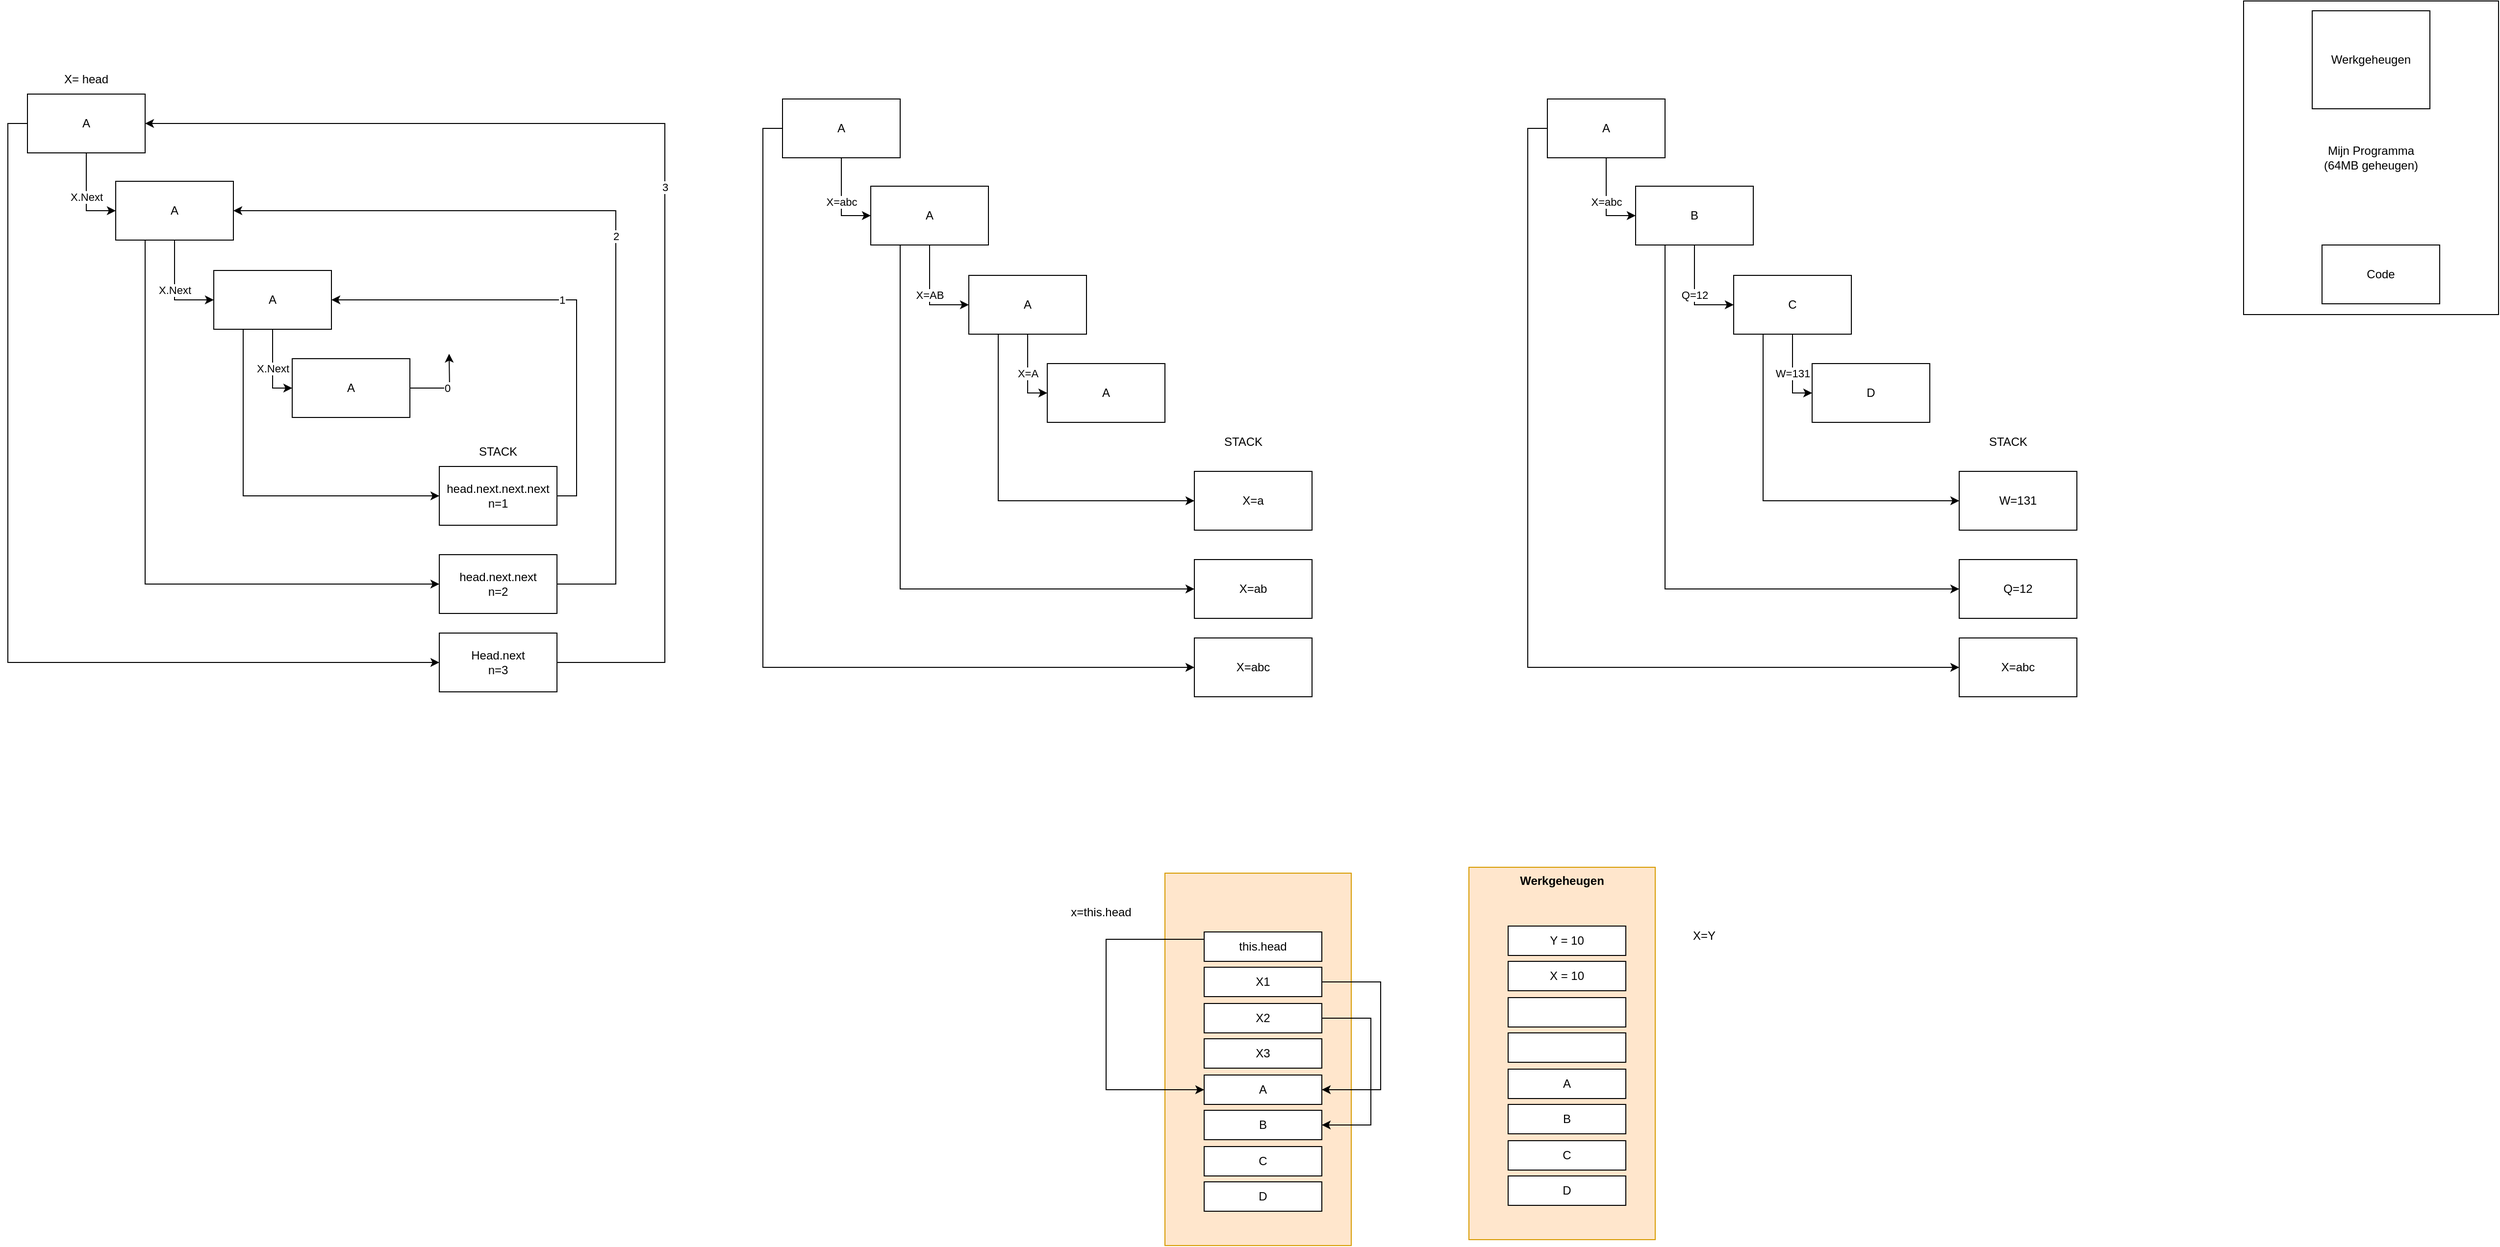 <mxfile version="14.3.0" type="device"><diagram id="ecUudWo0LYHl0jjhkQ_e" name="Pagina-1"><mxGraphModel dx="3558" dy="1210" grid="1" gridSize="10" guides="1" tooltips="1" connect="1" arrows="1" fold="1" page="1" pageScale="1" pageWidth="827" pageHeight="1169" math="0" shadow="0"><root><mxCell id="0"/><mxCell id="1" parent="0"/><mxCell id="P73Tg2ISlmLh5yfWLVT0-62" value="Werkgeheugen" style="rounded=0;whiteSpace=wrap;html=1;fontStyle=0;fillColor=#ffe6cc;strokeColor=#d79b00;" vertex="1" parent="1"><mxGeometry x="-220" y="910" width="190" height="380" as="geometry"/></mxCell><mxCell id="P73Tg2ISlmLh5yfWLVT0-18" value="Mijn Programma&lt;br&gt;(64MB geheugen)" style="rounded=0;whiteSpace=wrap;html=1;" vertex="1" parent="1"><mxGeometry x="880" y="20" width="260" height="320" as="geometry"/></mxCell><mxCell id="P73Tg2ISlmLh5yfWLVT0-9" value="X=abc" style="edgeStyle=orthogonalEdgeStyle;rounded=0;orthogonalLoop=1;jettySize=auto;html=1;exitX=0.5;exitY=1;exitDx=0;exitDy=0;entryX=0;entryY=0.5;entryDx=0;entryDy=0;" edge="1" parent="1" source="P73Tg2ISlmLh5yfWLVT0-1" target="P73Tg2ISlmLh5yfWLVT0-2"><mxGeometry relative="1" as="geometry"/></mxCell><mxCell id="P73Tg2ISlmLh5yfWLVT0-12" style="edgeStyle=orthogonalEdgeStyle;rounded=0;orthogonalLoop=1;jettySize=auto;html=1;exitX=0;exitY=0.5;exitDx=0;exitDy=0;entryX=0;entryY=0.5;entryDx=0;entryDy=0;" edge="1" parent="1" source="P73Tg2ISlmLh5yfWLVT0-1" target="P73Tg2ISlmLh5yfWLVT0-6"><mxGeometry relative="1" as="geometry"/></mxCell><mxCell id="P73Tg2ISlmLh5yfWLVT0-1" value="A" style="rounded=0;whiteSpace=wrap;html=1;" vertex="1" parent="1"><mxGeometry x="170" y="120" width="120" height="60" as="geometry"/></mxCell><mxCell id="P73Tg2ISlmLh5yfWLVT0-10" value="Q=12" style="edgeStyle=orthogonalEdgeStyle;rounded=0;orthogonalLoop=1;jettySize=auto;html=1;exitX=0.5;exitY=1;exitDx=0;exitDy=0;entryX=0;entryY=0.5;entryDx=0;entryDy=0;" edge="1" parent="1" source="P73Tg2ISlmLh5yfWLVT0-2" target="P73Tg2ISlmLh5yfWLVT0-3"><mxGeometry relative="1" as="geometry"/></mxCell><mxCell id="P73Tg2ISlmLh5yfWLVT0-13" style="edgeStyle=orthogonalEdgeStyle;rounded=0;orthogonalLoop=1;jettySize=auto;html=1;exitX=0.25;exitY=1;exitDx=0;exitDy=0;entryX=0;entryY=0.5;entryDx=0;entryDy=0;" edge="1" parent="1" source="P73Tg2ISlmLh5yfWLVT0-2" target="P73Tg2ISlmLh5yfWLVT0-7"><mxGeometry relative="1" as="geometry"/></mxCell><mxCell id="P73Tg2ISlmLh5yfWLVT0-2" value="B" style="rounded=0;whiteSpace=wrap;html=1;" vertex="1" parent="1"><mxGeometry x="260" y="209" width="120" height="60" as="geometry"/></mxCell><mxCell id="P73Tg2ISlmLh5yfWLVT0-11" value="W=131" style="edgeStyle=orthogonalEdgeStyle;rounded=0;orthogonalLoop=1;jettySize=auto;html=1;exitX=0.5;exitY=1;exitDx=0;exitDy=0;entryX=0;entryY=0.5;entryDx=0;entryDy=0;" edge="1" parent="1" source="P73Tg2ISlmLh5yfWLVT0-3" target="P73Tg2ISlmLh5yfWLVT0-4"><mxGeometry relative="1" as="geometry"/></mxCell><mxCell id="P73Tg2ISlmLh5yfWLVT0-14" style="edgeStyle=orthogonalEdgeStyle;rounded=0;orthogonalLoop=1;jettySize=auto;html=1;exitX=0.25;exitY=1;exitDx=0;exitDy=0;entryX=0;entryY=0.5;entryDx=0;entryDy=0;" edge="1" parent="1" source="P73Tg2ISlmLh5yfWLVT0-3" target="P73Tg2ISlmLh5yfWLVT0-8"><mxGeometry relative="1" as="geometry"/></mxCell><mxCell id="P73Tg2ISlmLh5yfWLVT0-3" value="C" style="rounded=0;whiteSpace=wrap;html=1;" vertex="1" parent="1"><mxGeometry x="360" y="300" width="120" height="60" as="geometry"/></mxCell><mxCell id="P73Tg2ISlmLh5yfWLVT0-4" value="D" style="rounded=0;whiteSpace=wrap;html=1;" vertex="1" parent="1"><mxGeometry x="440" y="390" width="120" height="60" as="geometry"/></mxCell><mxCell id="P73Tg2ISlmLh5yfWLVT0-6" value="X=abc" style="rounded=0;whiteSpace=wrap;html=1;" vertex="1" parent="1"><mxGeometry x="590" y="670" width="120" height="60" as="geometry"/></mxCell><mxCell id="P73Tg2ISlmLh5yfWLVT0-7" value="Q=12" style="rounded=0;whiteSpace=wrap;html=1;" vertex="1" parent="1"><mxGeometry x="590" y="590" width="120" height="60" as="geometry"/></mxCell><mxCell id="P73Tg2ISlmLh5yfWLVT0-8" value="W=131" style="rounded=0;whiteSpace=wrap;html=1;" vertex="1" parent="1"><mxGeometry x="590" y="500" width="120" height="60" as="geometry"/></mxCell><mxCell id="P73Tg2ISlmLh5yfWLVT0-15" value="STACK" style="text;html=1;strokeColor=none;fillColor=none;align=center;verticalAlign=middle;whiteSpace=wrap;rounded=0;" vertex="1" parent="1"><mxGeometry x="620" y="460" width="40" height="20" as="geometry"/></mxCell><mxCell id="P73Tg2ISlmLh5yfWLVT0-16" value="Werkgeheugen" style="rounded=0;whiteSpace=wrap;html=1;" vertex="1" parent="1"><mxGeometry x="950" y="30" width="120" height="100" as="geometry"/></mxCell><mxCell id="P73Tg2ISlmLh5yfWLVT0-17" value="Code" style="rounded=0;whiteSpace=wrap;html=1;" vertex="1" parent="1"><mxGeometry x="960" y="269" width="120" height="60" as="geometry"/></mxCell><mxCell id="P73Tg2ISlmLh5yfWLVT0-19" value="X=abc" style="edgeStyle=orthogonalEdgeStyle;rounded=0;orthogonalLoop=1;jettySize=auto;html=1;exitX=0.5;exitY=1;exitDx=0;exitDy=0;entryX=0;entryY=0.5;entryDx=0;entryDy=0;" edge="1" source="P73Tg2ISlmLh5yfWLVT0-21" target="P73Tg2ISlmLh5yfWLVT0-24" parent="1"><mxGeometry relative="1" as="geometry"/></mxCell><mxCell id="P73Tg2ISlmLh5yfWLVT0-20" style="edgeStyle=orthogonalEdgeStyle;rounded=0;orthogonalLoop=1;jettySize=auto;html=1;exitX=0;exitY=0.5;exitDx=0;exitDy=0;entryX=0;entryY=0.5;entryDx=0;entryDy=0;" edge="1" source="P73Tg2ISlmLh5yfWLVT0-21" target="P73Tg2ISlmLh5yfWLVT0-29" parent="1"><mxGeometry relative="1" as="geometry"/></mxCell><mxCell id="P73Tg2ISlmLh5yfWLVT0-21" value="A" style="rounded=0;whiteSpace=wrap;html=1;" vertex="1" parent="1"><mxGeometry x="-610" y="120" width="120" height="60" as="geometry"/></mxCell><mxCell id="P73Tg2ISlmLh5yfWLVT0-22" value="X=AB" style="edgeStyle=orthogonalEdgeStyle;rounded=0;orthogonalLoop=1;jettySize=auto;html=1;exitX=0.5;exitY=1;exitDx=0;exitDy=0;entryX=0;entryY=0.5;entryDx=0;entryDy=0;" edge="1" source="P73Tg2ISlmLh5yfWLVT0-24" target="P73Tg2ISlmLh5yfWLVT0-27" parent="1"><mxGeometry relative="1" as="geometry"/></mxCell><mxCell id="P73Tg2ISlmLh5yfWLVT0-23" style="edgeStyle=orthogonalEdgeStyle;rounded=0;orthogonalLoop=1;jettySize=auto;html=1;exitX=0.25;exitY=1;exitDx=0;exitDy=0;entryX=0;entryY=0.5;entryDx=0;entryDy=0;" edge="1" source="P73Tg2ISlmLh5yfWLVT0-24" target="P73Tg2ISlmLh5yfWLVT0-30" parent="1"><mxGeometry relative="1" as="geometry"/></mxCell><mxCell id="P73Tg2ISlmLh5yfWLVT0-24" value="A" style="rounded=0;whiteSpace=wrap;html=1;" vertex="1" parent="1"><mxGeometry x="-520" y="209" width="120" height="60" as="geometry"/></mxCell><mxCell id="P73Tg2ISlmLh5yfWLVT0-25" value="X=A" style="edgeStyle=orthogonalEdgeStyle;rounded=0;orthogonalLoop=1;jettySize=auto;html=1;exitX=0.5;exitY=1;exitDx=0;exitDy=0;entryX=0;entryY=0.5;entryDx=0;entryDy=0;" edge="1" source="P73Tg2ISlmLh5yfWLVT0-27" target="P73Tg2ISlmLh5yfWLVT0-28" parent="1"><mxGeometry relative="1" as="geometry"/></mxCell><mxCell id="P73Tg2ISlmLh5yfWLVT0-26" style="edgeStyle=orthogonalEdgeStyle;rounded=0;orthogonalLoop=1;jettySize=auto;html=1;exitX=0.25;exitY=1;exitDx=0;exitDy=0;entryX=0;entryY=0.5;entryDx=0;entryDy=0;" edge="1" source="P73Tg2ISlmLh5yfWLVT0-27" target="P73Tg2ISlmLh5yfWLVT0-31" parent="1"><mxGeometry relative="1" as="geometry"/></mxCell><mxCell id="P73Tg2ISlmLh5yfWLVT0-27" value="A" style="rounded=0;whiteSpace=wrap;html=1;" vertex="1" parent="1"><mxGeometry x="-420" y="300" width="120" height="60" as="geometry"/></mxCell><mxCell id="P73Tg2ISlmLh5yfWLVT0-28" value="A" style="rounded=0;whiteSpace=wrap;html=1;" vertex="1" parent="1"><mxGeometry x="-340" y="390" width="120" height="60" as="geometry"/></mxCell><mxCell id="P73Tg2ISlmLh5yfWLVT0-29" value="X=abc" style="rounded=0;whiteSpace=wrap;html=1;" vertex="1" parent="1"><mxGeometry x="-190" y="670" width="120" height="60" as="geometry"/></mxCell><mxCell id="P73Tg2ISlmLh5yfWLVT0-30" value="X=ab" style="rounded=0;whiteSpace=wrap;html=1;" vertex="1" parent="1"><mxGeometry x="-190" y="590" width="120" height="60" as="geometry"/></mxCell><mxCell id="P73Tg2ISlmLh5yfWLVT0-31" value="X=a" style="rounded=0;whiteSpace=wrap;html=1;" vertex="1" parent="1"><mxGeometry x="-190" y="500" width="120" height="60" as="geometry"/></mxCell><mxCell id="P73Tg2ISlmLh5yfWLVT0-32" value="STACK" style="text;html=1;strokeColor=none;fillColor=none;align=center;verticalAlign=middle;whiteSpace=wrap;rounded=0;" vertex="1" parent="1"><mxGeometry x="-160" y="460" width="40" height="20" as="geometry"/></mxCell><mxCell id="P73Tg2ISlmLh5yfWLVT0-33" value="X.Next" style="edgeStyle=orthogonalEdgeStyle;rounded=0;orthogonalLoop=1;jettySize=auto;html=1;exitX=0.5;exitY=1;exitDx=0;exitDy=0;entryX=0;entryY=0.5;entryDx=0;entryDy=0;" edge="1" source="P73Tg2ISlmLh5yfWLVT0-35" target="P73Tg2ISlmLh5yfWLVT0-38" parent="1"><mxGeometry relative="1" as="geometry"/></mxCell><mxCell id="P73Tg2ISlmLh5yfWLVT0-34" style="edgeStyle=orthogonalEdgeStyle;rounded=0;orthogonalLoop=1;jettySize=auto;html=1;exitX=0;exitY=0.5;exitDx=0;exitDy=0;entryX=0;entryY=0.5;entryDx=0;entryDy=0;" edge="1" source="P73Tg2ISlmLh5yfWLVT0-35" target="P73Tg2ISlmLh5yfWLVT0-43" parent="1"><mxGeometry relative="1" as="geometry"/></mxCell><mxCell id="P73Tg2ISlmLh5yfWLVT0-35" value="A" style="rounded=0;whiteSpace=wrap;html=1;" vertex="1" parent="1"><mxGeometry x="-1380" y="115" width="120" height="60" as="geometry"/></mxCell><mxCell id="P73Tg2ISlmLh5yfWLVT0-36" value="X.Next" style="edgeStyle=orthogonalEdgeStyle;rounded=0;orthogonalLoop=1;jettySize=auto;html=1;exitX=0.5;exitY=1;exitDx=0;exitDy=0;entryX=0;entryY=0.5;entryDx=0;entryDy=0;" edge="1" source="P73Tg2ISlmLh5yfWLVT0-38" target="P73Tg2ISlmLh5yfWLVT0-41" parent="1"><mxGeometry relative="1" as="geometry"/></mxCell><mxCell id="P73Tg2ISlmLh5yfWLVT0-37" style="edgeStyle=orthogonalEdgeStyle;rounded=0;orthogonalLoop=1;jettySize=auto;html=1;exitX=0.25;exitY=1;exitDx=0;exitDy=0;entryX=0;entryY=0.5;entryDx=0;entryDy=0;" edge="1" source="P73Tg2ISlmLh5yfWLVT0-38" target="P73Tg2ISlmLh5yfWLVT0-44" parent="1"><mxGeometry relative="1" as="geometry"/></mxCell><mxCell id="P73Tg2ISlmLh5yfWLVT0-38" value="A" style="rounded=0;whiteSpace=wrap;html=1;" vertex="1" parent="1"><mxGeometry x="-1290" y="204" width="120" height="60" as="geometry"/></mxCell><mxCell id="P73Tg2ISlmLh5yfWLVT0-39" value="X.Next" style="edgeStyle=orthogonalEdgeStyle;rounded=0;orthogonalLoop=1;jettySize=auto;html=1;exitX=0.5;exitY=1;exitDx=0;exitDy=0;entryX=0;entryY=0.5;entryDx=0;entryDy=0;" edge="1" source="P73Tg2ISlmLh5yfWLVT0-41" target="P73Tg2ISlmLh5yfWLVT0-42" parent="1"><mxGeometry relative="1" as="geometry"/></mxCell><mxCell id="P73Tg2ISlmLh5yfWLVT0-40" style="edgeStyle=orthogonalEdgeStyle;rounded=0;orthogonalLoop=1;jettySize=auto;html=1;exitX=0.25;exitY=1;exitDx=0;exitDy=0;entryX=0;entryY=0.5;entryDx=0;entryDy=0;" edge="1" source="P73Tg2ISlmLh5yfWLVT0-41" target="P73Tg2ISlmLh5yfWLVT0-45" parent="1"><mxGeometry relative="1" as="geometry"/></mxCell><mxCell id="P73Tg2ISlmLh5yfWLVT0-41" value="A" style="rounded=0;whiteSpace=wrap;html=1;" vertex="1" parent="1"><mxGeometry x="-1190" y="295" width="120" height="60" as="geometry"/></mxCell><mxCell id="P73Tg2ISlmLh5yfWLVT0-51" value="0" style="edgeStyle=orthogonalEdgeStyle;rounded=0;orthogonalLoop=1;jettySize=auto;html=1;exitX=1;exitY=0.5;exitDx=0;exitDy=0;" edge="1" parent="1" source="P73Tg2ISlmLh5yfWLVT0-42"><mxGeometry relative="1" as="geometry"><mxPoint x="-950" y="380" as="targetPoint"/></mxGeometry></mxCell><mxCell id="P73Tg2ISlmLh5yfWLVT0-42" value="A" style="rounded=0;whiteSpace=wrap;html=1;" vertex="1" parent="1"><mxGeometry x="-1110" y="385" width="120" height="60" as="geometry"/></mxCell><mxCell id="P73Tg2ISlmLh5yfWLVT0-50" value="3" style="edgeStyle=orthogonalEdgeStyle;rounded=0;orthogonalLoop=1;jettySize=auto;html=1;exitX=1;exitY=0.5;exitDx=0;exitDy=0;entryX=1;entryY=0.5;entryDx=0;entryDy=0;" edge="1" parent="1" source="P73Tg2ISlmLh5yfWLVT0-43" target="P73Tg2ISlmLh5yfWLVT0-35"><mxGeometry relative="1" as="geometry"><Array as="points"><mxPoint x="-730" y="695"/><mxPoint x="-730" y="145"/></Array></mxGeometry></mxCell><mxCell id="P73Tg2ISlmLh5yfWLVT0-43" value="Head.next&lt;br&gt;n=3" style="rounded=0;whiteSpace=wrap;html=1;" vertex="1" parent="1"><mxGeometry x="-960" y="665" width="120" height="60" as="geometry"/></mxCell><mxCell id="P73Tg2ISlmLh5yfWLVT0-49" value="2" style="edgeStyle=orthogonalEdgeStyle;rounded=0;orthogonalLoop=1;jettySize=auto;html=1;exitX=1;exitY=0.5;exitDx=0;exitDy=0;entryX=1;entryY=0.5;entryDx=0;entryDy=0;" edge="1" parent="1" source="P73Tg2ISlmLh5yfWLVT0-44" target="P73Tg2ISlmLh5yfWLVT0-38"><mxGeometry relative="1" as="geometry"><Array as="points"><mxPoint x="-780" y="615"/><mxPoint x="-780" y="234"/></Array></mxGeometry></mxCell><mxCell id="P73Tg2ISlmLh5yfWLVT0-44" value="head.next.next&lt;br&gt;n=2" style="rounded=0;whiteSpace=wrap;html=1;" vertex="1" parent="1"><mxGeometry x="-960" y="585" width="120" height="60" as="geometry"/></mxCell><mxCell id="P73Tg2ISlmLh5yfWLVT0-48" value="1" style="edgeStyle=orthogonalEdgeStyle;rounded=0;orthogonalLoop=1;jettySize=auto;html=1;exitX=1;exitY=0.5;exitDx=0;exitDy=0;entryX=1;entryY=0.5;entryDx=0;entryDy=0;" edge="1" parent="1" source="P73Tg2ISlmLh5yfWLVT0-45" target="P73Tg2ISlmLh5yfWLVT0-41"><mxGeometry relative="1" as="geometry"/></mxCell><mxCell id="P73Tg2ISlmLh5yfWLVT0-45" value="head.next.next.next&lt;br&gt;n=1" style="rounded=0;whiteSpace=wrap;html=1;" vertex="1" parent="1"><mxGeometry x="-960" y="495" width="120" height="60" as="geometry"/></mxCell><mxCell id="P73Tg2ISlmLh5yfWLVT0-46" value="STACK" style="text;html=1;strokeColor=none;fillColor=none;align=center;verticalAlign=middle;whiteSpace=wrap;rounded=0;" vertex="1" parent="1"><mxGeometry x="-920" y="470" width="40" height="20" as="geometry"/></mxCell><mxCell id="P73Tg2ISlmLh5yfWLVT0-47" value="X= head" style="text;html=1;strokeColor=none;fillColor=none;align=center;verticalAlign=middle;whiteSpace=wrap;rounded=0;" vertex="1" parent="1"><mxGeometry x="-1365" y="90" width="90" height="20" as="geometry"/></mxCell><mxCell id="P73Tg2ISlmLh5yfWLVT0-67" style="edgeStyle=orthogonalEdgeStyle;rounded=0;orthogonalLoop=1;jettySize=auto;html=1;exitX=0;exitY=0.25;exitDx=0;exitDy=0;entryX=0;entryY=0.5;entryDx=0;entryDy=0;" edge="1" parent="1" source="P73Tg2ISlmLh5yfWLVT0-54" target="P73Tg2ISlmLh5yfWLVT0-58"><mxGeometry relative="1" as="geometry"><Array as="points"><mxPoint x="-280" y="978"/><mxPoint x="-280" y="1131"/></Array></mxGeometry></mxCell><mxCell id="P73Tg2ISlmLh5yfWLVT0-54" value="this.head" style="rounded=0;whiteSpace=wrap;html=1;" vertex="1" parent="1"><mxGeometry x="-180" y="970" width="120" height="30" as="geometry"/></mxCell><mxCell id="P73Tg2ISlmLh5yfWLVT0-69" style="edgeStyle=orthogonalEdgeStyle;rounded=0;orthogonalLoop=1;jettySize=auto;html=1;exitX=1;exitY=0.5;exitDx=0;exitDy=0;entryX=1;entryY=0.5;entryDx=0;entryDy=0;" edge="1" parent="1" source="P73Tg2ISlmLh5yfWLVT0-55" target="P73Tg2ISlmLh5yfWLVT0-58"><mxGeometry relative="1" as="geometry"><Array as="points"><mxPoint y="1021"/><mxPoint y="1131"/></Array></mxGeometry></mxCell><mxCell id="P73Tg2ISlmLh5yfWLVT0-55" value="X1" style="rounded=0;whiteSpace=wrap;html=1;" vertex="1" parent="1"><mxGeometry x="-180" y="1006" width="120" height="30" as="geometry"/></mxCell><mxCell id="P73Tg2ISlmLh5yfWLVT0-87" style="edgeStyle=orthogonalEdgeStyle;rounded=0;orthogonalLoop=1;jettySize=auto;html=1;exitX=1;exitY=0.5;exitDx=0;exitDy=0;entryX=1;entryY=0.5;entryDx=0;entryDy=0;" edge="1" parent="1" source="P73Tg2ISlmLh5yfWLVT0-56" target="P73Tg2ISlmLh5yfWLVT0-59"><mxGeometry relative="1" as="geometry"><Array as="points"><mxPoint x="-10" y="1058"/><mxPoint x="-10" y="1167"/></Array></mxGeometry></mxCell><mxCell id="P73Tg2ISlmLh5yfWLVT0-56" value="X2" style="rounded=0;whiteSpace=wrap;html=1;" vertex="1" parent="1"><mxGeometry x="-180" y="1043" width="120" height="30" as="geometry"/></mxCell><mxCell id="P73Tg2ISlmLh5yfWLVT0-57" value="X3" style="rounded=0;whiteSpace=wrap;html=1;" vertex="1" parent="1"><mxGeometry x="-180" y="1079" width="120" height="30" as="geometry"/></mxCell><mxCell id="P73Tg2ISlmLh5yfWLVT0-58" value="A" style="rounded=0;whiteSpace=wrap;html=1;" vertex="1" parent="1"><mxGeometry x="-180" y="1116" width="120" height="30" as="geometry"/></mxCell><mxCell id="P73Tg2ISlmLh5yfWLVT0-59" value="B" style="rounded=0;whiteSpace=wrap;html=1;" vertex="1" parent="1"><mxGeometry x="-180" y="1152" width="120" height="30" as="geometry"/></mxCell><mxCell id="P73Tg2ISlmLh5yfWLVT0-60" value="C" style="rounded=0;whiteSpace=wrap;html=1;" vertex="1" parent="1"><mxGeometry x="-180" y="1189" width="120" height="30" as="geometry"/></mxCell><mxCell id="P73Tg2ISlmLh5yfWLVT0-61" value="D" style="rounded=0;whiteSpace=wrap;html=1;" vertex="1" parent="1"><mxGeometry x="-180" y="1225" width="120" height="30" as="geometry"/></mxCell><mxCell id="P73Tg2ISlmLh5yfWLVT0-70" value="Werkgeheugen" style="rounded=0;whiteSpace=wrap;html=1;fontStyle=1;fillColor=#ffe6cc;strokeColor=#d79b00;verticalAlign=top;" vertex="1" parent="1"><mxGeometry x="90" y="904" width="190" height="380" as="geometry"/></mxCell><mxCell id="P73Tg2ISlmLh5yfWLVT0-71" value="Y = 10" style="rounded=0;whiteSpace=wrap;html=1;" vertex="1" parent="1"><mxGeometry x="130" y="964" width="120" height="30" as="geometry"/></mxCell><mxCell id="P73Tg2ISlmLh5yfWLVT0-73" value="X = 10" style="rounded=0;whiteSpace=wrap;html=1;" vertex="1" parent="1"><mxGeometry x="130" y="1000" width="120" height="30" as="geometry"/></mxCell><mxCell id="P73Tg2ISlmLh5yfWLVT0-74" value="" style="rounded=0;whiteSpace=wrap;html=1;" vertex="1" parent="1"><mxGeometry x="130" y="1037" width="120" height="30" as="geometry"/></mxCell><mxCell id="P73Tg2ISlmLh5yfWLVT0-75" value="" style="rounded=0;whiteSpace=wrap;html=1;" vertex="1" parent="1"><mxGeometry x="130" y="1073" width="120" height="30" as="geometry"/></mxCell><mxCell id="P73Tg2ISlmLh5yfWLVT0-76" value="A" style="rounded=0;whiteSpace=wrap;html=1;" vertex="1" parent="1"><mxGeometry x="130" y="1110" width="120" height="30" as="geometry"/></mxCell><mxCell id="P73Tg2ISlmLh5yfWLVT0-77" value="B" style="rounded=0;whiteSpace=wrap;html=1;" vertex="1" parent="1"><mxGeometry x="130" y="1146" width="120" height="30" as="geometry"/></mxCell><mxCell id="P73Tg2ISlmLh5yfWLVT0-78" value="C" style="rounded=0;whiteSpace=wrap;html=1;" vertex="1" parent="1"><mxGeometry x="130" y="1183" width="120" height="30" as="geometry"/></mxCell><mxCell id="P73Tg2ISlmLh5yfWLVT0-79" value="D" style="rounded=0;whiteSpace=wrap;html=1;" vertex="1" parent="1"><mxGeometry x="130" y="1219" width="120" height="30" as="geometry"/></mxCell><mxCell id="P73Tg2ISlmLh5yfWLVT0-81" value="X=Y" style="text;html=1;strokeColor=none;fillColor=none;align=center;verticalAlign=middle;whiteSpace=wrap;rounded=0;" vertex="1" parent="1"><mxGeometry x="310" y="964" width="40" height="20" as="geometry"/></mxCell><mxCell id="P73Tg2ISlmLh5yfWLVT0-82" value="x=this.head" style="text;html=1;strokeColor=none;fillColor=none;align=center;verticalAlign=middle;whiteSpace=wrap;rounded=0;" vertex="1" parent="1"><mxGeometry x="-350" y="940" width="130" height="20" as="geometry"/></mxCell></root></mxGraphModel></diagram></mxfile>